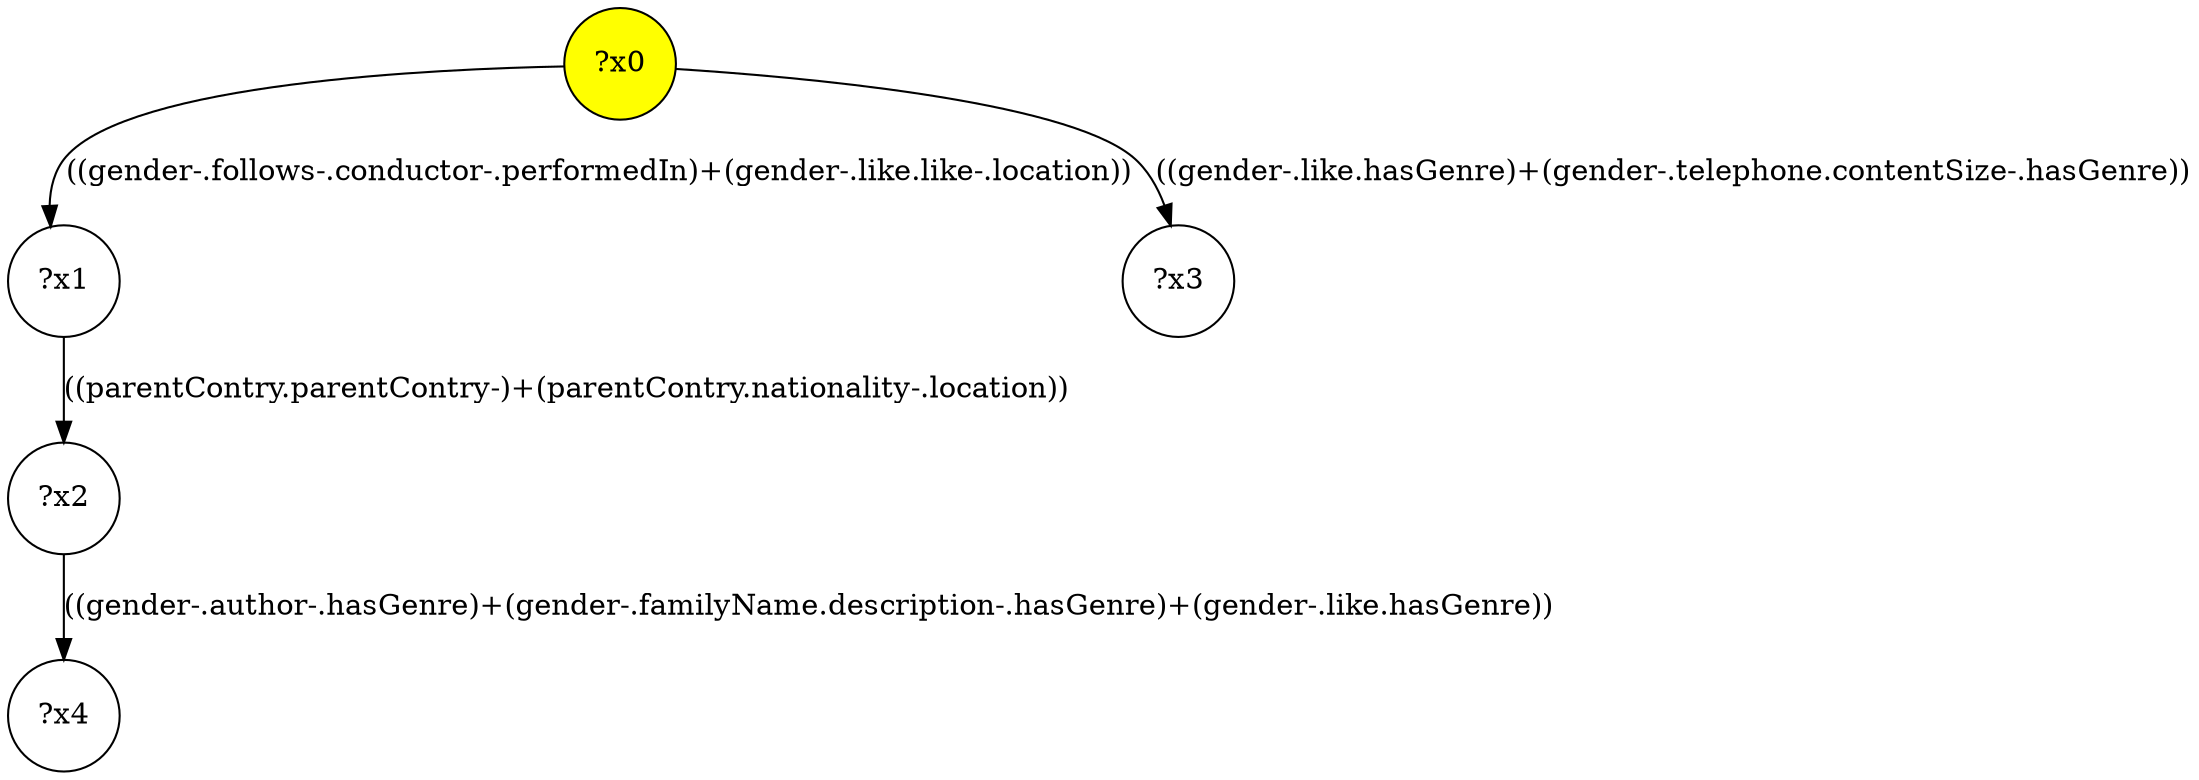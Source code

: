 digraph g {
	x0 [fillcolor="yellow", style="filled," shape=circle, label="?x0"];
	x1 [shape=circle, label="?x1"];
	x0 -> x1 [label="((gender-.follows-.conductor-.performedIn)+(gender-.like.like-.location))"];
	x2 [shape=circle, label="?x2"];
	x1 -> x2 [label="((parentContry.parentContry-)+(parentContry.nationality-.location))"];
	x3 [shape=circle, label="?x3"];
	x0 -> x3 [label="((gender-.like.hasGenre)+(gender-.telephone.contentSize-.hasGenre))"];
	x4 [shape=circle, label="?x4"];
	x2 -> x4 [label="((gender-.author-.hasGenre)+(gender-.familyName.description-.hasGenre)+(gender-.like.hasGenre))"];
}
